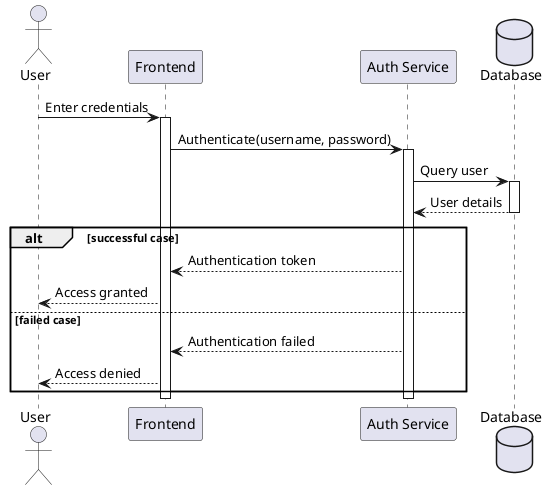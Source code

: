 @startuml User Authentication Flow

actor User
participant Frontend
participant "Auth Service" as Auth
database Database

User -> Frontend : Enter credentials
activate Frontend
Frontend -> Auth : Authenticate(username, password)
activate Auth

Auth -> Database : Query user
activate Database
Database --> Auth : User details
deactivate Database

alt successful case
    Auth --> Frontend : Authentication token
    Frontend --> User : Access granted
else failed case
    Auth --> Frontend : Authentication failed
    Frontend --> User : Access denied
end
deactivate Auth
deactivate Frontend

@enduml